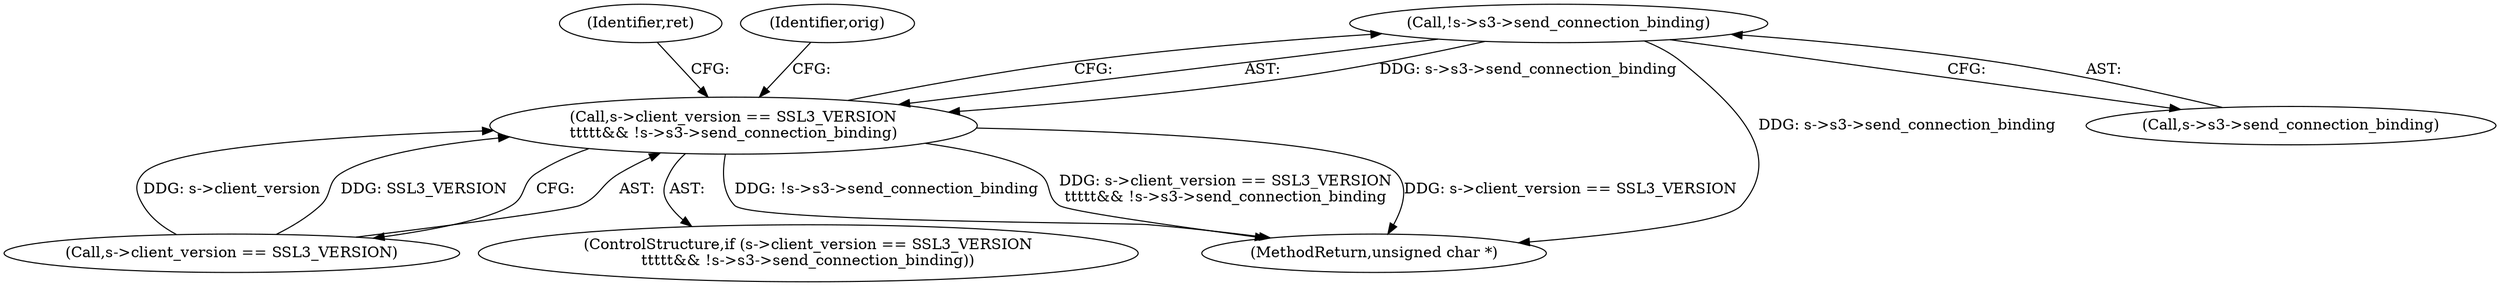 digraph "0_openssl_2b0532f3984324ebe1236a63d15893792384328d@pointer" {
"1000149" [label="(Call,!s->s3->send_connection_binding)"];
"1000143" [label="(Call,s->client_version == SSL3_VERSION\n\t\t\t\t\t&& !s->s3->send_connection_binding)"];
"1000158" [label="(Identifier,ret)"];
"1000143" [label="(Call,s->client_version == SSL3_VERSION\n\t\t\t\t\t&& !s->s3->send_connection_binding)"];
"1000150" [label="(Call,s->s3->send_connection_binding)"];
"1000144" [label="(Call,s->client_version == SSL3_VERSION)"];
"1000142" [label="(ControlStructure,if (s->client_version == SSL3_VERSION\n\t\t\t\t\t&& !s->s3->send_connection_binding))"];
"1000156" [label="(Identifier,orig)"];
"1000149" [label="(Call,!s->s3->send_connection_binding)"];
"1001115" [label="(MethodReturn,unsigned char *)"];
"1000149" -> "1000143"  [label="AST: "];
"1000149" -> "1000150"  [label="CFG: "];
"1000150" -> "1000149"  [label="AST: "];
"1000143" -> "1000149"  [label="CFG: "];
"1000149" -> "1001115"  [label="DDG: s->s3->send_connection_binding"];
"1000149" -> "1000143"  [label="DDG: s->s3->send_connection_binding"];
"1000143" -> "1000142"  [label="AST: "];
"1000143" -> "1000144"  [label="CFG: "];
"1000144" -> "1000143"  [label="AST: "];
"1000156" -> "1000143"  [label="CFG: "];
"1000158" -> "1000143"  [label="CFG: "];
"1000143" -> "1001115"  [label="DDG: s->client_version == SSL3_VERSION"];
"1000143" -> "1001115"  [label="DDG: !s->s3->send_connection_binding"];
"1000143" -> "1001115"  [label="DDG: s->client_version == SSL3_VERSION\n\t\t\t\t\t&& !s->s3->send_connection_binding"];
"1000144" -> "1000143"  [label="DDG: s->client_version"];
"1000144" -> "1000143"  [label="DDG: SSL3_VERSION"];
}

